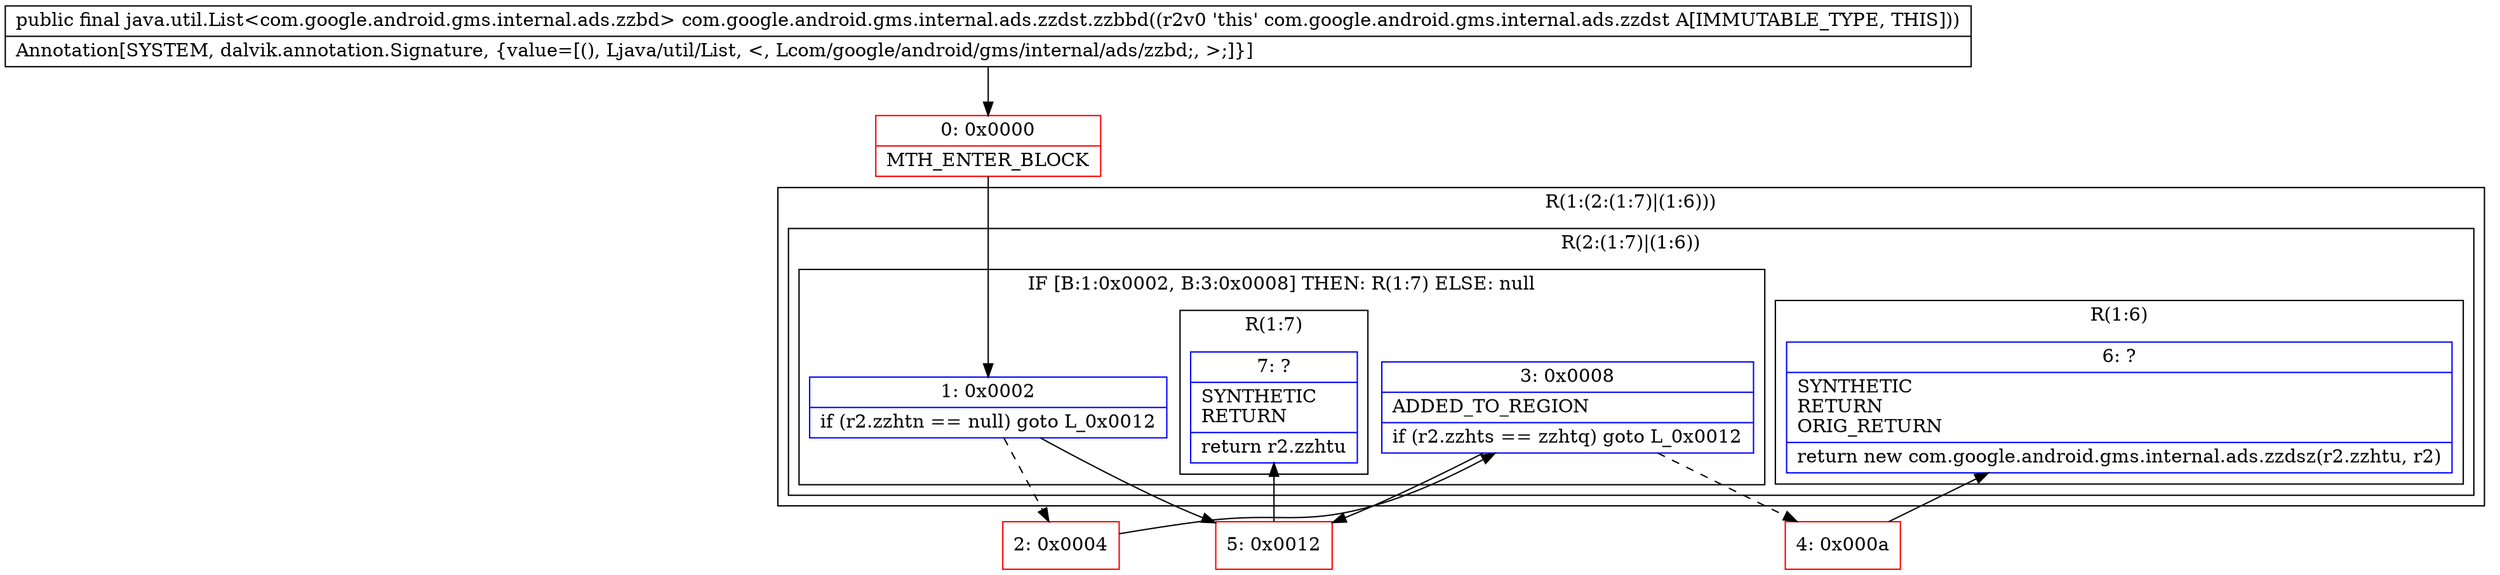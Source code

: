 digraph "CFG forcom.google.android.gms.internal.ads.zzdst.zzbbd()Ljava\/util\/List;" {
subgraph cluster_Region_232047255 {
label = "R(1:(2:(1:7)|(1:6)))";
node [shape=record,color=blue];
subgraph cluster_Region_1925049799 {
label = "R(2:(1:7)|(1:6))";
node [shape=record,color=blue];
subgraph cluster_IfRegion_827378502 {
label = "IF [B:1:0x0002, B:3:0x0008] THEN: R(1:7) ELSE: null";
node [shape=record,color=blue];
Node_1 [shape=record,label="{1\:\ 0x0002|if (r2.zzhtn == null) goto L_0x0012\l}"];
Node_3 [shape=record,label="{3\:\ 0x0008|ADDED_TO_REGION\l|if (r2.zzhts == zzhtq) goto L_0x0012\l}"];
subgraph cluster_Region_2023967592 {
label = "R(1:7)";
node [shape=record,color=blue];
Node_7 [shape=record,label="{7\:\ ?|SYNTHETIC\lRETURN\l|return r2.zzhtu\l}"];
}
}
subgraph cluster_Region_1397292689 {
label = "R(1:6)";
node [shape=record,color=blue];
Node_6 [shape=record,label="{6\:\ ?|SYNTHETIC\lRETURN\lORIG_RETURN\l|return new com.google.android.gms.internal.ads.zzdsz(r2.zzhtu, r2)\l}"];
}
}
}
Node_0 [shape=record,color=red,label="{0\:\ 0x0000|MTH_ENTER_BLOCK\l}"];
Node_2 [shape=record,color=red,label="{2\:\ 0x0004}"];
Node_4 [shape=record,color=red,label="{4\:\ 0x000a}"];
Node_5 [shape=record,color=red,label="{5\:\ 0x0012}"];
MethodNode[shape=record,label="{public final java.util.List\<com.google.android.gms.internal.ads.zzbd\> com.google.android.gms.internal.ads.zzdst.zzbbd((r2v0 'this' com.google.android.gms.internal.ads.zzdst A[IMMUTABLE_TYPE, THIS]))  | Annotation[SYSTEM, dalvik.annotation.Signature, \{value=[(), Ljava\/util\/List, \<, Lcom\/google\/android\/gms\/internal\/ads\/zzbd;, \>;]\}]\l}"];
MethodNode -> Node_0;
Node_1 -> Node_2[style=dashed];
Node_1 -> Node_5;
Node_3 -> Node_4[style=dashed];
Node_3 -> Node_5;
Node_0 -> Node_1;
Node_2 -> Node_3;
Node_4 -> Node_6;
Node_5 -> Node_7;
}

